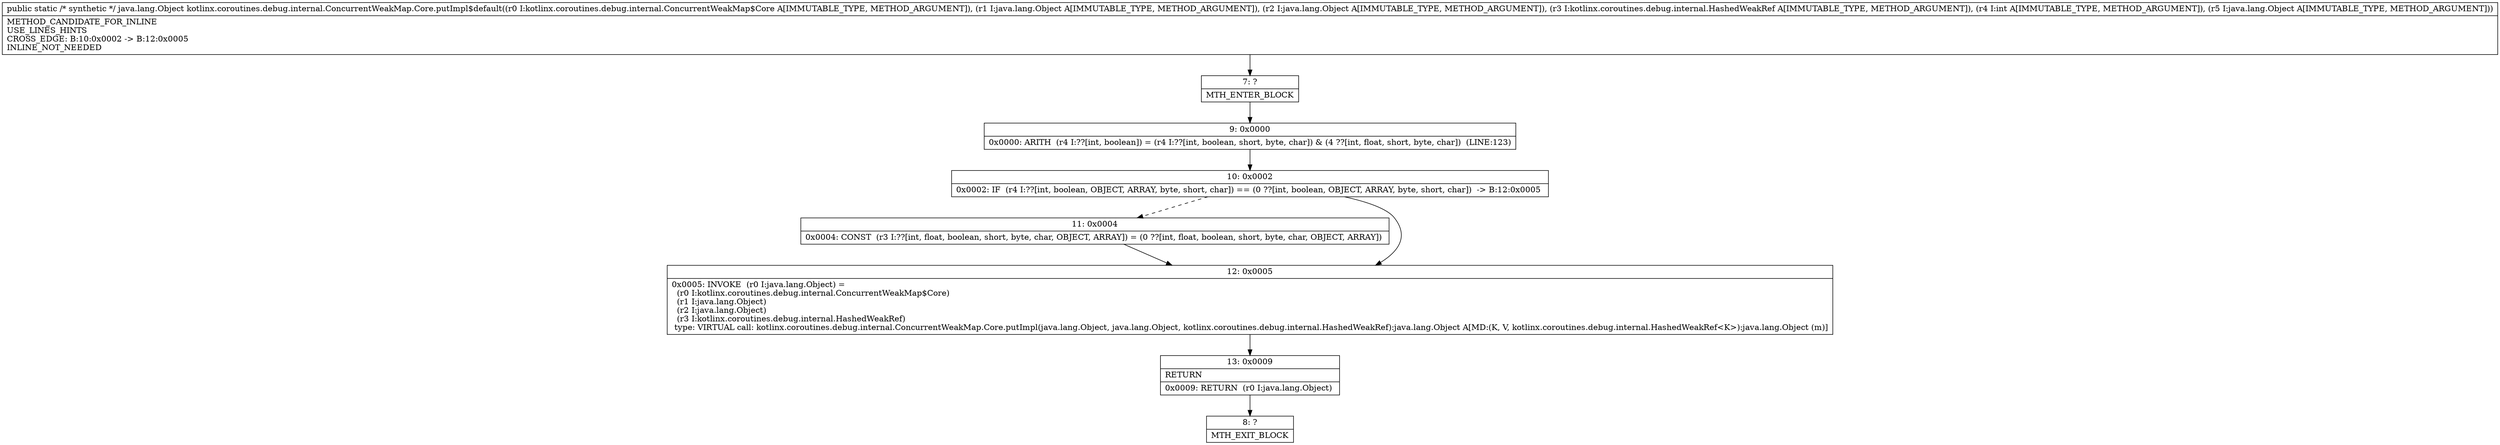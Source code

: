 digraph "CFG forkotlinx.coroutines.debug.internal.ConcurrentWeakMap.Core.putImpl$default(Lkotlinx\/coroutines\/debug\/internal\/ConcurrentWeakMap$Core;Ljava\/lang\/Object;Ljava\/lang\/Object;Lkotlinx\/coroutines\/debug\/internal\/HashedWeakRef;ILjava\/lang\/Object;)Ljava\/lang\/Object;" {
Node_7 [shape=record,label="{7\:\ ?|MTH_ENTER_BLOCK\l}"];
Node_9 [shape=record,label="{9\:\ 0x0000|0x0000: ARITH  (r4 I:??[int, boolean]) = (r4 I:??[int, boolean, short, byte, char]) & (4 ??[int, float, short, byte, char])  (LINE:123)\l}"];
Node_10 [shape=record,label="{10\:\ 0x0002|0x0002: IF  (r4 I:??[int, boolean, OBJECT, ARRAY, byte, short, char]) == (0 ??[int, boolean, OBJECT, ARRAY, byte, short, char])  \-\> B:12:0x0005 \l}"];
Node_11 [shape=record,label="{11\:\ 0x0004|0x0004: CONST  (r3 I:??[int, float, boolean, short, byte, char, OBJECT, ARRAY]) = (0 ??[int, float, boolean, short, byte, char, OBJECT, ARRAY]) \l}"];
Node_12 [shape=record,label="{12\:\ 0x0005|0x0005: INVOKE  (r0 I:java.lang.Object) = \l  (r0 I:kotlinx.coroutines.debug.internal.ConcurrentWeakMap$Core)\l  (r1 I:java.lang.Object)\l  (r2 I:java.lang.Object)\l  (r3 I:kotlinx.coroutines.debug.internal.HashedWeakRef)\l type: VIRTUAL call: kotlinx.coroutines.debug.internal.ConcurrentWeakMap.Core.putImpl(java.lang.Object, java.lang.Object, kotlinx.coroutines.debug.internal.HashedWeakRef):java.lang.Object A[MD:(K, V, kotlinx.coroutines.debug.internal.HashedWeakRef\<K\>):java.lang.Object (m)]\l}"];
Node_13 [shape=record,label="{13\:\ 0x0009|RETURN\l|0x0009: RETURN  (r0 I:java.lang.Object) \l}"];
Node_8 [shape=record,label="{8\:\ ?|MTH_EXIT_BLOCK\l}"];
MethodNode[shape=record,label="{public static \/* synthetic *\/ java.lang.Object kotlinx.coroutines.debug.internal.ConcurrentWeakMap.Core.putImpl$default((r0 I:kotlinx.coroutines.debug.internal.ConcurrentWeakMap$Core A[IMMUTABLE_TYPE, METHOD_ARGUMENT]), (r1 I:java.lang.Object A[IMMUTABLE_TYPE, METHOD_ARGUMENT]), (r2 I:java.lang.Object A[IMMUTABLE_TYPE, METHOD_ARGUMENT]), (r3 I:kotlinx.coroutines.debug.internal.HashedWeakRef A[IMMUTABLE_TYPE, METHOD_ARGUMENT]), (r4 I:int A[IMMUTABLE_TYPE, METHOD_ARGUMENT]), (r5 I:java.lang.Object A[IMMUTABLE_TYPE, METHOD_ARGUMENT]))  | METHOD_CANDIDATE_FOR_INLINE\lUSE_LINES_HINTS\lCROSS_EDGE: B:10:0x0002 \-\> B:12:0x0005\lINLINE_NOT_NEEDED\l}"];
MethodNode -> Node_7;Node_7 -> Node_9;
Node_9 -> Node_10;
Node_10 -> Node_11[style=dashed];
Node_10 -> Node_12;
Node_11 -> Node_12;
Node_12 -> Node_13;
Node_13 -> Node_8;
}

